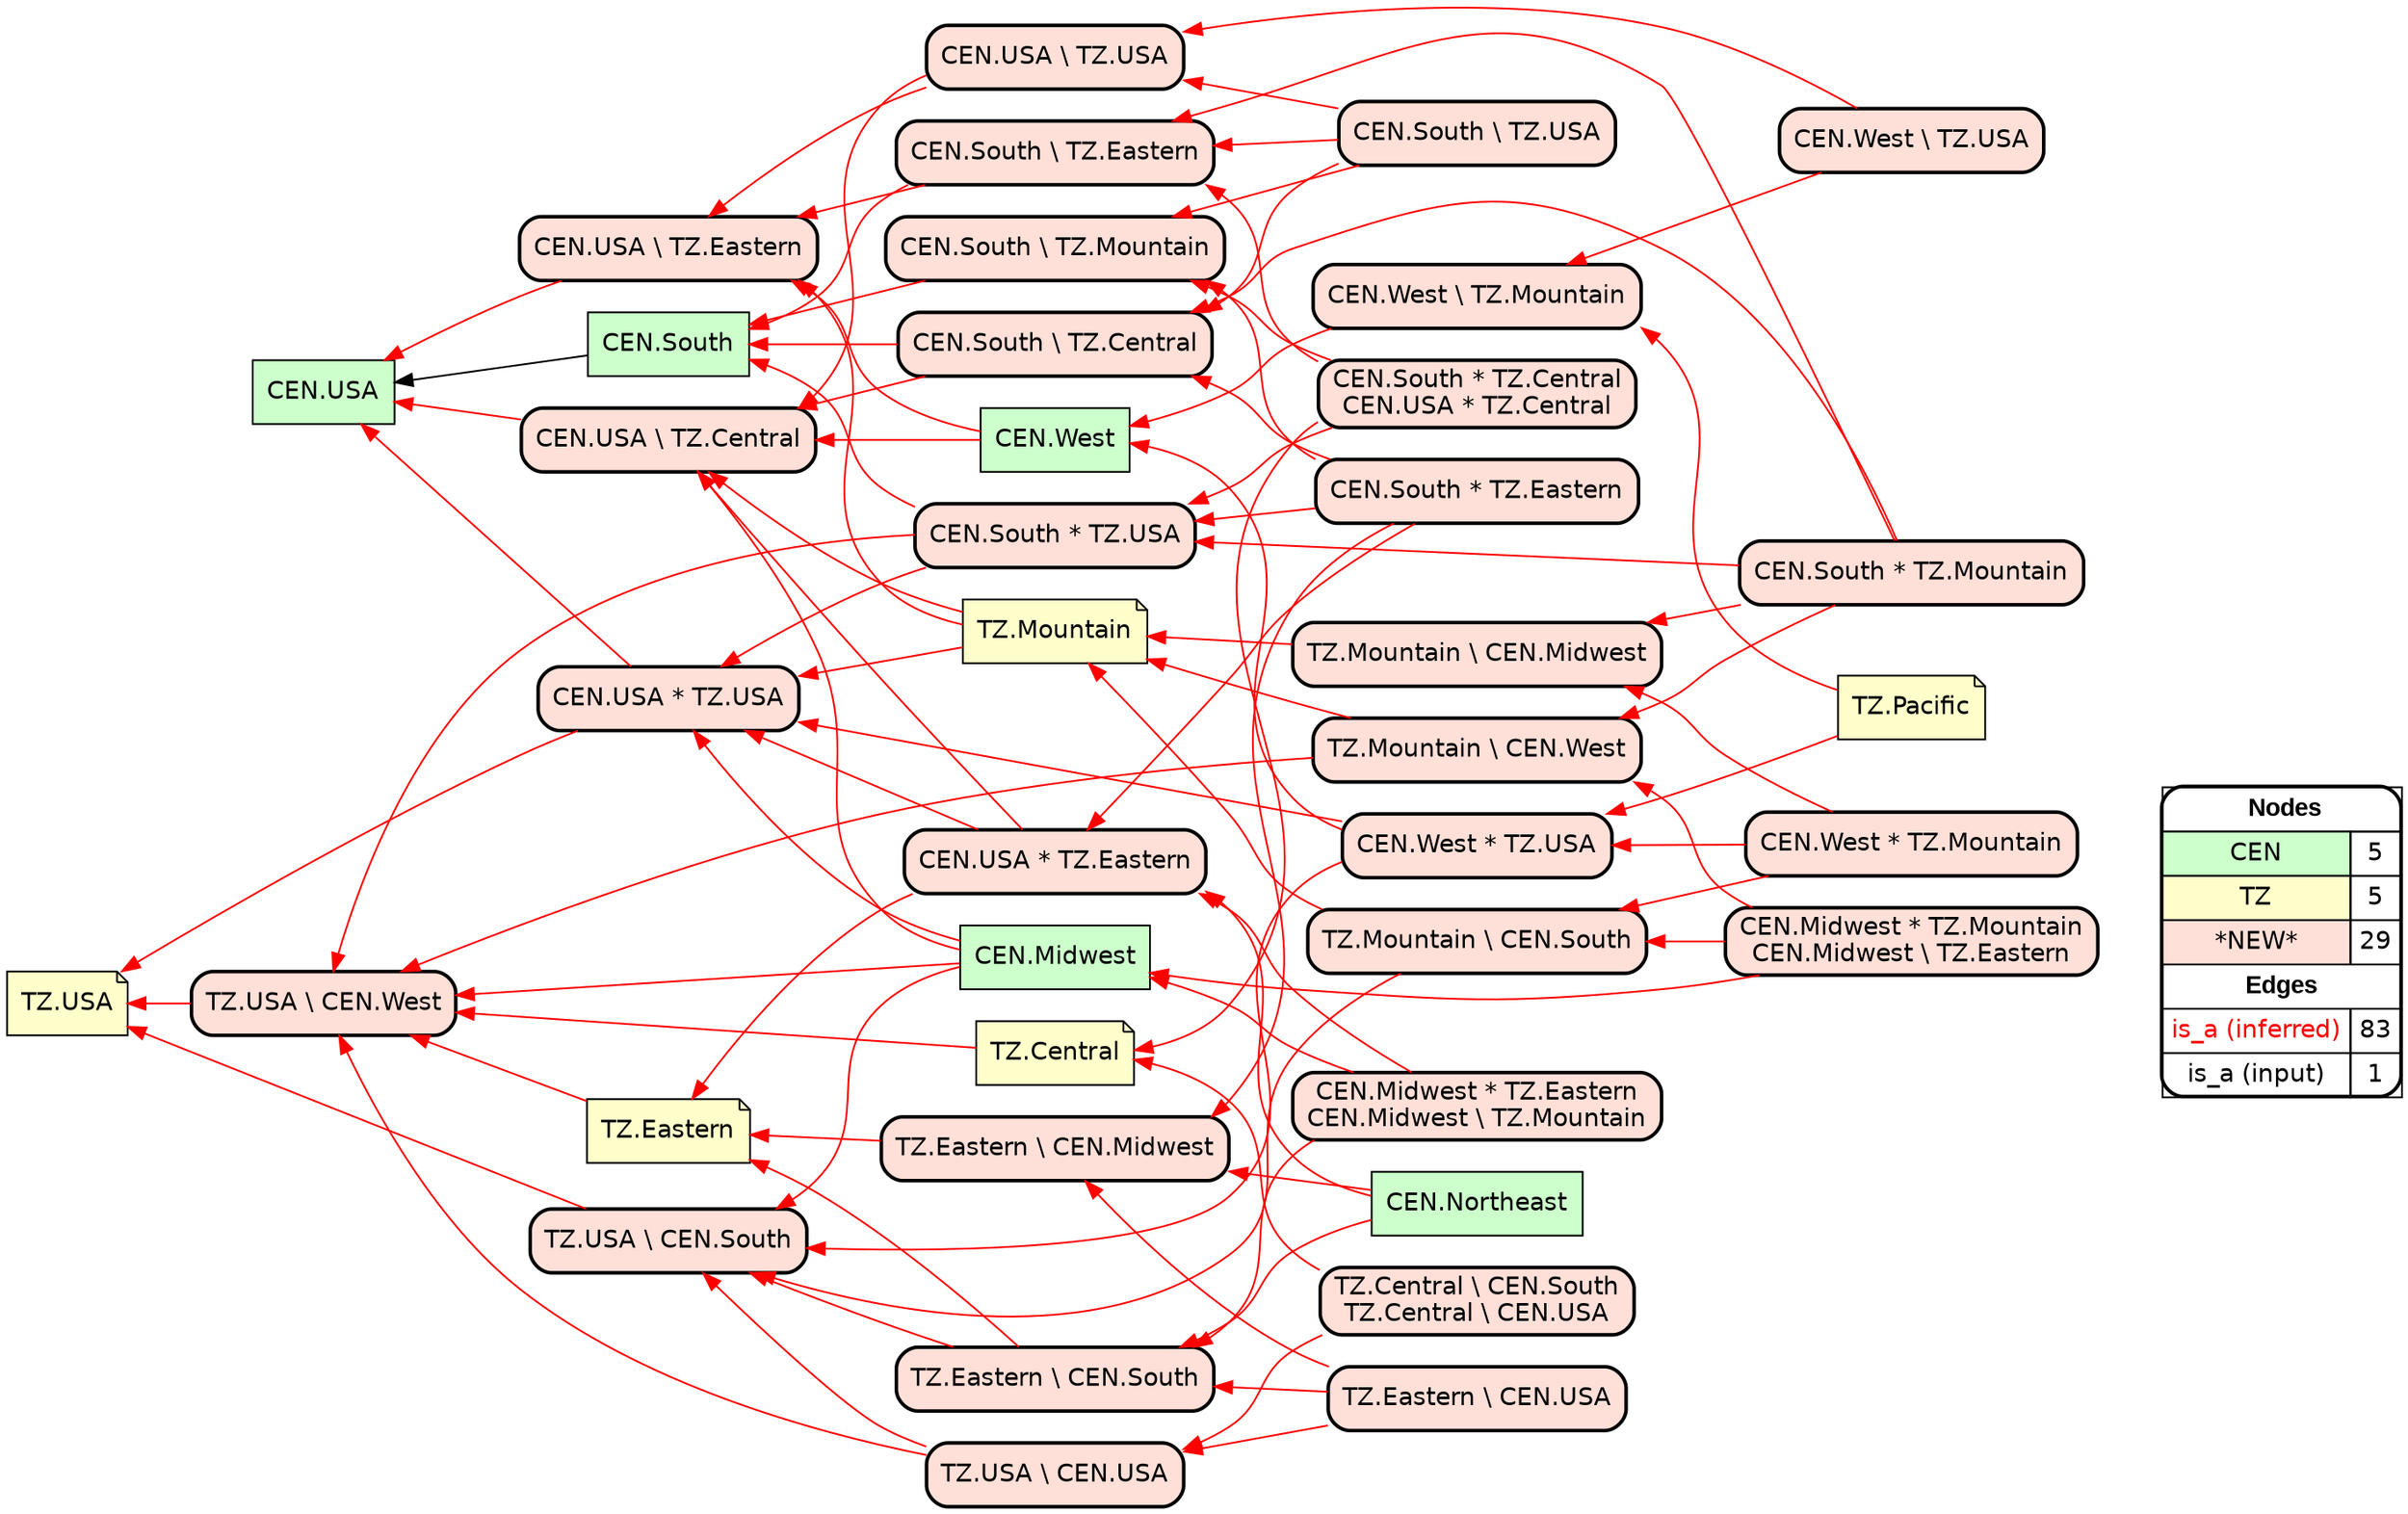 digraph{
rankdir=RL
node[shape=box style=filled fillcolor="#CCFFCC" fontname="helvetica"] 
"CEN.USA"
"CEN.Midwest"
"CEN.West"
"CEN.Northeast"
"CEN.South"
node[shape=note style=filled fillcolor="#FFFFCC" fontname="helvetica"] 
"TZ.Pacific"
"TZ.USA"
"TZ.Eastern"
"TZ.Mountain"
"TZ.Central"
node[shape=box style="filled,rounded,bold" fillcolor="#FFE0D8" fontname="helvetica"] 
"CEN.West * TZ.USA"
"CEN.West \\ TZ.Mountain"
"TZ.USA \\ CEN.South"
"CEN.South \\ TZ.USA"
"CEN.USA \\ TZ.Central"
"CEN.South * TZ.Eastern"
"CEN.South \\ TZ.Eastern"
"CEN.South * TZ.Central\nCEN.USA * TZ.Central"
"CEN.South * TZ.Mountain"
"TZ.Eastern \\ CEN.USA"
"TZ.USA \\ CEN.USA"
"TZ.Eastern \\ CEN.Midwest"
"TZ.Central \\ CEN.South\nTZ.Central \\ CEN.USA"
"TZ.Mountain \\ CEN.West"
"CEN.USA * TZ.Eastern"
"CEN.Midwest * TZ.Mountain\nCEN.Midwest \\ TZ.Eastern"
"TZ.Mountain \\ CEN.Midwest"
"CEN.South \\ TZ.Mountain"
"TZ.USA \\ CEN.West"
"CEN.West * TZ.Mountain"
"CEN.USA * TZ.USA"
"CEN.USA \\ TZ.Eastern"
"CEN.Midwest * TZ.Eastern\nCEN.Midwest \\ TZ.Mountain"
"TZ.Mountain \\ CEN.South"
"CEN.South \\ TZ.Central"
"CEN.USA \\ TZ.USA"
"TZ.Eastern \\ CEN.South"
"CEN.West \\ TZ.USA"
"CEN.South * TZ.USA"
edge[arrowhead=normal style=dotted color="#000000" constraint=true penwidth=1]
edge[arrowhead=normal style=solid color="#FF0000" constraint=true penwidth=1]
"CEN.South * TZ.Central\nCEN.USA * TZ.Central" -> "CEN.South \\ TZ.Mountain"
"CEN.South * TZ.Central\nCEN.USA * TZ.Central" -> "CEN.South \\ TZ.Eastern"
"TZ.USA \\ CEN.South" -> "TZ.USA"
"TZ.Mountain \\ CEN.South" -> "TZ.USA \\ CEN.South"
"TZ.Pacific" -> "CEN.West \\ TZ.Mountain"
"CEN.Midwest" -> "CEN.USA * TZ.USA"
"TZ.Eastern" -> "TZ.USA \\ CEN.West"
"TZ.Central" -> "TZ.USA \\ CEN.West"
"TZ.Mountain \\ CEN.West" -> "TZ.USA \\ CEN.West"
"CEN.South \\ TZ.USA" -> "CEN.USA \\ TZ.USA"
"CEN.West \\ TZ.Mountain" -> "CEN.West"
"CEN.South \\ TZ.Eastern" -> "CEN.USA \\ TZ.Eastern"
"CEN.South \\ TZ.USA" -> "CEN.South \\ TZ.Central"
"CEN.Midwest" -> "CEN.USA \\ TZ.Central"
"TZ.USA \\ CEN.USA" -> "TZ.USA \\ CEN.South"
"TZ.Mountain \\ CEN.South" -> "TZ.Mountain"
"CEN.Northeast" -> "CEN.USA * TZ.Eastern"
"TZ.Eastern \\ CEN.South" -> "TZ.USA \\ CEN.South"
"TZ.Eastern \\ CEN.USA" -> "TZ.Eastern \\ CEN.South"
"CEN.South \\ TZ.Central" -> "CEN.South"
"CEN.West * TZ.USA" -> "CEN.West"
"TZ.Mountain" -> "CEN.USA * TZ.USA"
"TZ.Eastern \\ CEN.USA" -> "TZ.USA \\ CEN.USA"
"CEN.South * TZ.Eastern" -> "CEN.South \\ TZ.Mountain"
"CEN.West" -> "CEN.USA \\ TZ.Eastern"
"TZ.Pacific" -> "CEN.West * TZ.USA"
"CEN.West \\ TZ.USA" -> "CEN.West \\ TZ.Mountain"
"CEN.West * TZ.USA" -> "CEN.USA * TZ.USA"
"TZ.Central \\ CEN.South\nTZ.Central \\ CEN.USA" -> "TZ.USA \\ CEN.USA"
"TZ.Mountain" -> "CEN.USA \\ TZ.Central"
"CEN.South * TZ.Central\nCEN.USA * TZ.Central" -> "CEN.South * TZ.USA"
"CEN.West * TZ.Mountain" -> "TZ.Mountain \\ CEN.Midwest"
"TZ.Central \\ CEN.South\nTZ.Central \\ CEN.USA" -> "TZ.Central"
"CEN.Midwest * TZ.Mountain\nCEN.Midwest \\ TZ.Eastern" -> "TZ.Mountain \\ CEN.West"
"CEN.Midwest * TZ.Eastern\nCEN.Midwest \\ TZ.Mountain" -> "CEN.Midwest"
"TZ.Mountain" -> "CEN.USA \\ TZ.Eastern"
"TZ.Eastern \\ CEN.Midwest" -> "TZ.Eastern"
"CEN.West" -> "CEN.USA \\ TZ.Central"
"CEN.USA \\ TZ.USA" -> "CEN.USA \\ TZ.Eastern"
"CEN.USA * TZ.Eastern" -> "CEN.USA \\ TZ.Central"
"CEN.West * TZ.USA" -> "TZ.USA \\ CEN.South"
"TZ.USA \\ CEN.West" -> "TZ.USA"
"CEN.South * TZ.USA" -> "TZ.USA \\ CEN.West"
"CEN.USA * TZ.Eastern" -> "CEN.USA * TZ.USA"
"CEN.South * TZ.Mountain" -> "CEN.South \\ TZ.Eastern"
"CEN.South * TZ.USA" -> "CEN.USA * TZ.USA"
"CEN.USA * TZ.USA" -> "CEN.USA"
"TZ.Mountain \\ CEN.West" -> "TZ.Mountain"
"CEN.South * TZ.Mountain" -> "CEN.South * TZ.USA"
"CEN.South \\ TZ.Central" -> "CEN.USA \\ TZ.Central"
"CEN.Midwest * TZ.Eastern\nCEN.Midwest \\ TZ.Mountain" -> "CEN.USA * TZ.Eastern"
"CEN.South * TZ.Eastern" -> "TZ.Eastern \\ CEN.Midwest"
"CEN.Midwest * TZ.Mountain\nCEN.Midwest \\ TZ.Eastern" -> "TZ.Mountain \\ CEN.South"
"CEN.Northeast" -> "TZ.Eastern \\ CEN.South"
"CEN.Midwest" -> "TZ.USA \\ CEN.West"
"CEN.USA * TZ.USA" -> "TZ.USA"
"CEN.South * TZ.Eastern" -> "CEN.USA * TZ.Eastern"
"TZ.USA \\ CEN.USA" -> "TZ.USA \\ CEN.West"
"CEN.Northeast" -> "TZ.Eastern \\ CEN.Midwest"
"CEN.West * TZ.Mountain" -> "TZ.Mountain \\ CEN.South"
"CEN.South \\ TZ.Mountain" -> "CEN.South"
"TZ.Eastern \\ CEN.USA" -> "TZ.Eastern \\ CEN.Midwest"
"CEN.Midwest * TZ.Mountain\nCEN.Midwest \\ TZ.Eastern" -> "CEN.Midwest"
"CEN.South * TZ.Mountain" -> "TZ.Mountain \\ CEN.Midwest"
"CEN.South \\ TZ.USA" -> "CEN.South \\ TZ.Mountain"
"CEN.West * TZ.Mountain" -> "CEN.West * TZ.USA"
"CEN.South * TZ.Mountain" -> "TZ.Mountain \\ CEN.West"
"CEN.South \\ TZ.USA" -> "CEN.South \\ TZ.Eastern"
"TZ.Eastern \\ CEN.South" -> "TZ.Eastern"
"CEN.South * TZ.Eastern" -> "CEN.South * TZ.USA"
"CEN.Midwest * TZ.Eastern\nCEN.Midwest \\ TZ.Mountain" -> "TZ.Eastern \\ CEN.South"
"CEN.West \\ TZ.USA" -> "CEN.USA \\ TZ.USA"
"CEN.USA \\ TZ.Eastern" -> "CEN.USA"
"CEN.South * TZ.Central\nCEN.USA * TZ.Central" -> "TZ.Central"
"CEN.South * TZ.Mountain" -> "CEN.South \\ TZ.Central"
"CEN.USA * TZ.Eastern" -> "TZ.Eastern"
"CEN.South \\ TZ.Eastern" -> "CEN.South"
"CEN.Midwest" -> "TZ.USA \\ CEN.South"
"TZ.Mountain \\ CEN.Midwest" -> "TZ.Mountain"
"CEN.USA \\ TZ.Central" -> "CEN.USA"
"CEN.South * TZ.Eastern" -> "CEN.South \\ TZ.Central"
"CEN.South * TZ.USA" -> "CEN.South"
"CEN.USA \\ TZ.USA" -> "CEN.USA \\ TZ.Central"
edge[arrowhead=normal style=solid color="#000000" constraint=true penwidth=1]
"CEN.South" -> "CEN.USA"
node[shape=box] 
{rank=source Legend [fillcolor= white margin=0 label=< 
 <TABLE BORDER="0" CELLBORDER="1" CELLSPACING="0" CELLPADDING="4"> 
<TR> <TD COLSPAN="2"><font face="Arial Black"> Nodes</font></TD> </TR> 
<TR> 
 <TD bgcolor="#CCFFCC" fontname="helvetica">CEN</TD> 
 <TD>5</TD> 
 </TR> 
<TR> 
 <TD bgcolor="#FFFFCC" fontname="helvetica">TZ</TD> 
 <TD>5</TD> 
 </TR> 
<TR> 
 <TD bgcolor="#FFE0D8" fontname="helvetica">*NEW*</TD> 
 <TD>29</TD> 
 </TR> 
<TR> <TD COLSPAN="2"><font face = "Arial Black"> Edges </font></TD> </TR> 
<TR> 
 <TD><font color ="#FF0000">is_a (inferred)</font></TD><TD>83</TD>
</TR>
<TR> 
 <TD><font color ="#000000">is_a (input)</font></TD><TD>1</TD>
</TR>
</TABLE> 
 >] } 
}